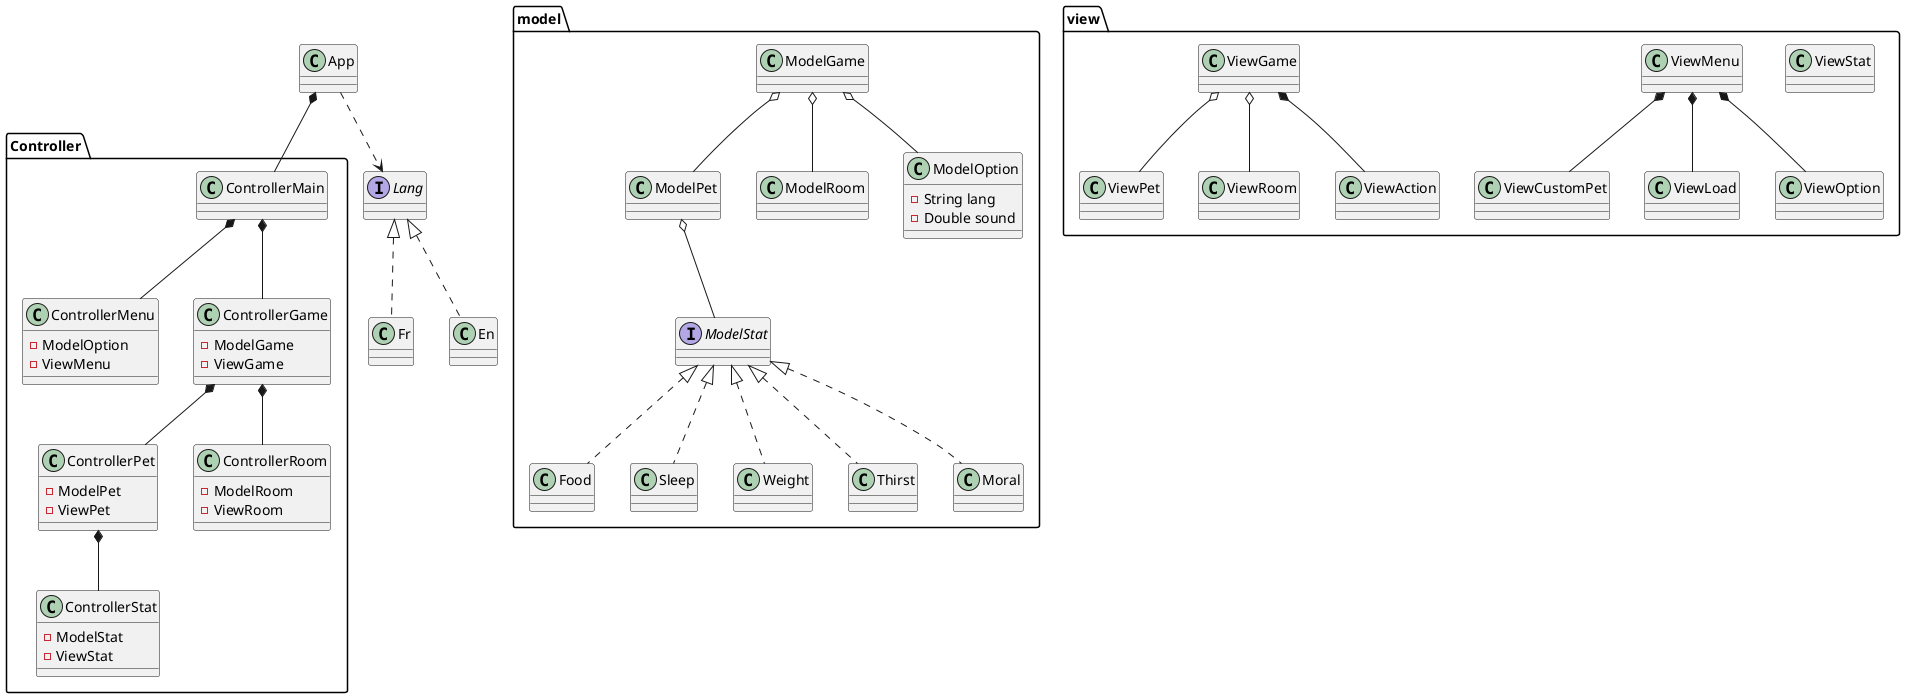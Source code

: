 @startuml

class App
interface Lang
App ..> Lang
class Fr
Class En
Lang <|.. Fr
Lang <|.. En

package model {
    class ModelPet
    class ModelRoom
    class ModelGame
    class ModelOption {
        -String lang
        -Double sound
    }
    interface ModelStat
    class Food
    class Sleep
    class Weight
    class Thirst
    class Moral
    ModelStat <|.. Food
    ModelStat <|.. Sleep
    ModelStat <|.. Weight
    ModelStat <|.. Thirst
    ModelStat <|.. Moral
    ModelPet o-- ModelStat
    ModelGame o-- ModelPet
    ModelGame o-- ModelRoom
    ModelGame o-- ModelOption
}

package view {
    class ViewPet
    class ViewRoom
    class ViewStat
    class ViewMenu
    class ViewCustomPet
    class ViewLoad
    class ViewAction
    class ViewOption
    class ViewGame
    
    ViewMenu *-- ViewOption
    ViewMenu *-- ViewCustomPet
    ViewMenu *-- ViewLoad
    ViewGame *-- ViewAction
    ViewGame o-- ViewRoom
    ViewGame o-- ViewPet
}

package Controller {
    class ControllerMain
    
    class ControllerPet {
        -ModelPet
        -ViewPet
    }
    class ControllerRoom {
        -ModelRoom
        -ViewRoom
    }
    class ControllerStat {
        -ModelStat
        -ViewStat
    }
    class ControllerMenu {
        -ModelOption
        -ViewMenu
    }
    class ControllerGame {
        -ModelGame
        -ViewGame
    }
    
    ControllerPet *-- ControllerStat
    ControllerGame *-- ControllerPet
    ControllerGame *-- ControllerRoom
    ControllerMain *-- ControllerGame 
    ControllerMain *-- ControllerMenu
    
}

App *-- ControllerMain

@enduml
